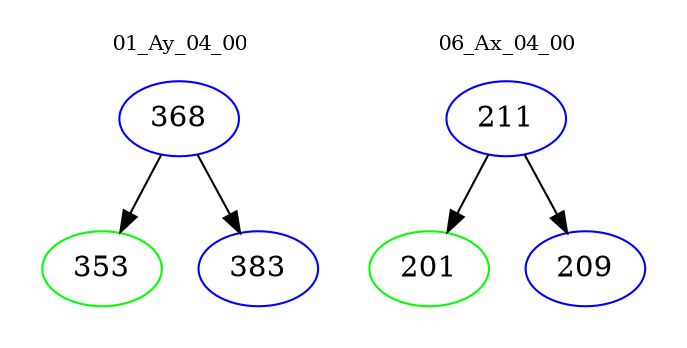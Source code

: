 digraph{
subgraph cluster_0 {
color = white
label = "01_Ay_04_00";
fontsize=10;
T0_368 [label="368", color="blue"]
T0_368 -> T0_353 [color="black"]
T0_353 [label="353", color="green"]
T0_368 -> T0_383 [color="black"]
T0_383 [label="383", color="blue"]
}
subgraph cluster_1 {
color = white
label = "06_Ax_04_00";
fontsize=10;
T1_211 [label="211", color="blue"]
T1_211 -> T1_201 [color="black"]
T1_201 [label="201", color="green"]
T1_211 -> T1_209 [color="black"]
T1_209 [label="209", color="blue"]
}
}
